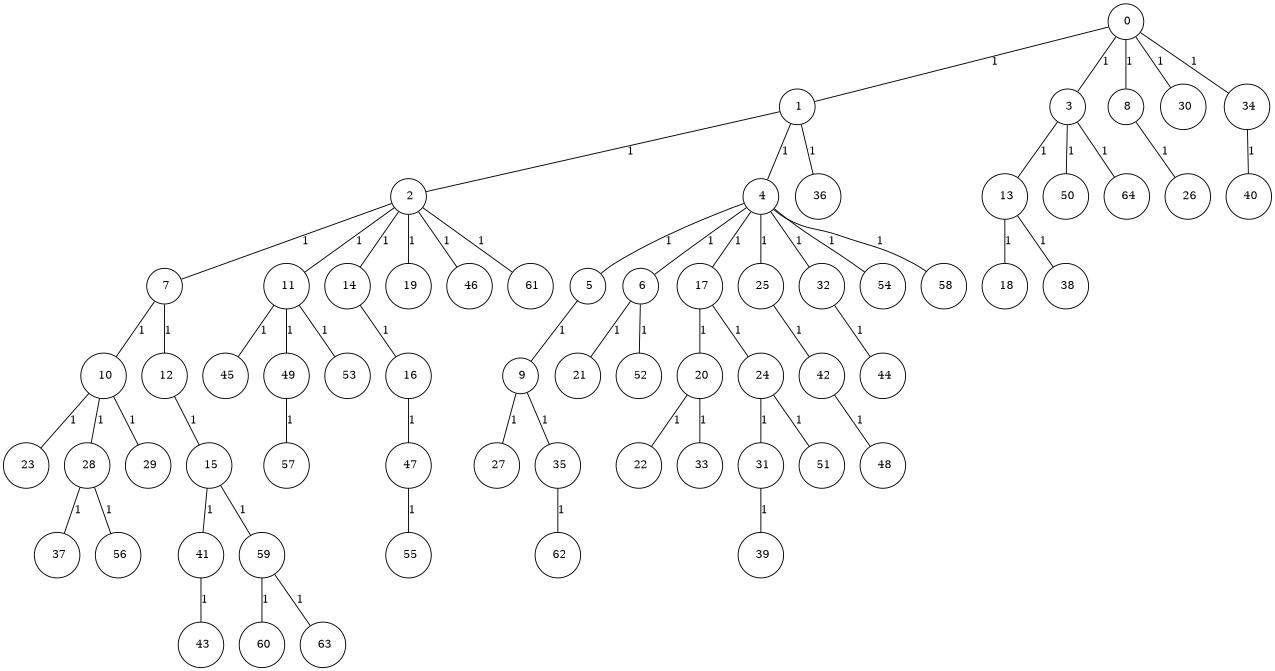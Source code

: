 graph G {
size="8.5,11;"
ratio = "expand;"
fixedsize="true;"
overlap="scale;"
node[shape=circle,width=.12,hight=.12,fontsize=12]
edge[fontsize=12]

0[label=" 0" color=black, pos="1.1462326,0.18482557!"];
1[label=" 1" color=black, pos="2.707879,2.9099048!"];
2[label=" 2" color=black, pos="2.3786074,2.7596757!"];
3[label=" 3" color=black, pos="0.44678959,1.82474!"];
4[label=" 4" color=black, pos="2.4826987,0.99992279!"];
5[label=" 5" color=black, pos="2.8678063,1.8559127!"];
6[label=" 6" color=black, pos="1.0158291,0.34120792!"];
7[label=" 7" color=black, pos="0.089573377,0.13351899!"];
8[label=" 8" color=black, pos="0.29141528,0.44789995!"];
9[label=" 9" color=black, pos="1.083117,2.8838187!"];
10[label=" 10" color=black, pos="0.48949877,1.8921082!"];
11[label=" 11" color=black, pos="0.46077168,0.60187508!"];
12[label=" 12" color=black, pos="0.90667226,1.9924426!"];
13[label=" 13" color=black, pos="1.9684895,0.12324175!"];
14[label=" 14" color=black, pos="2.6384256,2.6499763!"];
15[label=" 15" color=black, pos="1.8643668,0.96380498!"];
16[label=" 16" color=black, pos="2.1018399,0.15507635!"];
17[label=" 17" color=black, pos="1.7695096,1.6466813!"];
18[label=" 18" color=black, pos="1.6823894,1.1952968!"];
19[label=" 19" color=black, pos="1.2556378,0.086631441!"];
20[label=" 20" color=black, pos="1.3989697,2.9367886!"];
21[label=" 21" color=black, pos="1.9274294,0.35177779!"];
22[label=" 22" color=black, pos="2.5244801,0.29385397!"];
23[label=" 23" color=black, pos="2.7852494,0.54462901!"];
24[label=" 24" color=black, pos="0.66936389,2.0720461!"];
25[label=" 25" color=black, pos="1.7386004,0.69788194!"];
26[label=" 26" color=black, pos="0.25751685,0.56415081!"];
27[label=" 27" color=black, pos="1.6903505,2.6754647!"];
28[label=" 28" color=black, pos="1.7298563,2.4567795!"];
29[label=" 29" color=black, pos="2.6722837,0.2231407!"];
30[label=" 30" color=black, pos="2.8103113,0.58561068!"];
31[label=" 31" color=black, pos="2.7746536,0.48264996!"];
32[label=" 32" color=black, pos="0.82994506,1.8828911!"];
33[label=" 33" color=black, pos="0.27342339,2.9895352!"];
34[label=" 34" color=black, pos="2.4739517,2.0440949!"];
35[label=" 35" color=black, pos="2.2044682,1.2536225!"];
36[label=" 36" color=black, pos="0.33181288,1.5916103!"];
37[label=" 37" color=black, pos="2.5189592,1.2008604!"];
38[label=" 38" color=black, pos="1.3317457,1.9248313!"];
39[label=" 39" color=black, pos="1.9167108,1.5504168!"];
40[label=" 40" color=black, pos="1.9621773,1.3152013!"];
41[label=" 41" color=black, pos="1.0140809,1.7665409!"];
42[label=" 42" color=black, pos="1.8584224,2.6523348!"];
43[label=" 43" color=black, pos="1.5301953,2.9972153!"];
44[label=" 44" color=black, pos="0.61635929,2.8661048!"];
45[label=" 45" color=black, pos="2.4035765,0.46458904!"];
46[label=" 46" color=black, pos="2.8534363,0.84172149!"];
47[label=" 47" color=black, pos="1.7969015,2.5168028!"];
48[label=" 48" color=black, pos="0.82544616,2.9946794!"];
49[label=" 49" color=black, pos="2.1367405,2.3275596!"];
50[label=" 50" color=black, pos="1.5718561,1.0580537!"];
51[label=" 51" color=black, pos="1.8858517,1.9640596!"];
52[label=" 52" color=black, pos="2.6440945,0.63752951!"];
53[label=" 53" color=black, pos="1.8971296,0.7829932!"];
54[label=" 54" color=black, pos="2.4915389,2.5207129!"];
55[label=" 55" color=black, pos="2.016853,1.0475192!"];
56[label=" 56" color=black, pos="1.8695198,0.68182616!"];
57[label=" 57" color=black, pos="0.80341894,0.0014232807!"];
58[label=" 58" color=black, pos="0.98928013,2.4773264!"];
59[label=" 59" color=black, pos="2.1147459,0.37734286!"];
60[label=" 60" color=black, pos="0.27155049,2.8065113!"];
61[label=" 61" color=black, pos="1.1169909,0.91924598!"];
62[label=" 62" color=black, pos="2.2142192,0.89697016!"];
63[label=" 63" color=black, pos="2.4774746,1.0733713!"];
64[label=" 64" color=black, pos="0.98668795,2.3532547!"];
0--1[label="1"]
0--3[label="1"]
0--8[label="1"]
0--30[label="1"]
0--34[label="1"]
1--2[label="1"]
1--4[label="1"]
1--36[label="1"]
2--7[label="1"]
2--11[label="1"]
2--14[label="1"]
2--19[label="1"]
2--46[label="1"]
2--61[label="1"]
3--13[label="1"]
3--50[label="1"]
3--64[label="1"]
4--5[label="1"]
4--6[label="1"]
4--17[label="1"]
4--25[label="1"]
4--32[label="1"]
4--54[label="1"]
4--58[label="1"]
5--9[label="1"]
6--21[label="1"]
6--52[label="1"]
7--10[label="1"]
7--12[label="1"]
8--26[label="1"]
9--27[label="1"]
9--35[label="1"]
10--23[label="1"]
10--28[label="1"]
10--29[label="1"]
11--45[label="1"]
11--49[label="1"]
11--53[label="1"]
12--15[label="1"]
13--18[label="1"]
13--38[label="1"]
14--16[label="1"]
15--41[label="1"]
15--59[label="1"]
16--47[label="1"]
17--20[label="1"]
17--24[label="1"]
20--22[label="1"]
20--33[label="1"]
24--31[label="1"]
24--51[label="1"]
25--42[label="1"]
28--37[label="1"]
28--56[label="1"]
31--39[label="1"]
32--44[label="1"]
34--40[label="1"]
35--62[label="1"]
41--43[label="1"]
42--48[label="1"]
47--55[label="1"]
49--57[label="1"]
59--60[label="1"]
59--63[label="1"]

}
